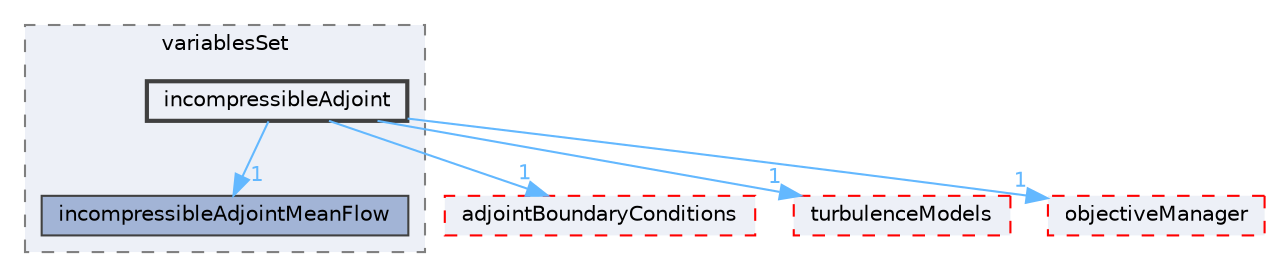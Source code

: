 digraph "src/optimisation/adjointOptimisation/adjoint/solvers/variablesSet/incompressibleAdjoint"
{
 // LATEX_PDF_SIZE
  bgcolor="transparent";
  edge [fontname=Helvetica,fontsize=10,labelfontname=Helvetica,labelfontsize=10];
  node [fontname=Helvetica,fontsize=10,shape=box,height=0.2,width=0.4];
  compound=true
  subgraph clusterdir_195a59111b2a8c42961aaea2cfc6eba5 {
    graph [ bgcolor="#edf0f7", pencolor="grey50", label="variablesSet", fontname=Helvetica,fontsize=10 style="filled,dashed", URL="dir_195a59111b2a8c42961aaea2cfc6eba5.html",tooltip=""]
  dir_05da12cfb9efea30175204851b3619f8 [label="incompressibleAdjointMeanFlow", fillcolor="#a2b4d6", color="grey25", style="filled", URL="dir_05da12cfb9efea30175204851b3619f8.html",tooltip=""];
  dir_e2241b03490493ecaa967e2e5eb2c1e3 [label="incompressibleAdjoint", fillcolor="#edf0f7", color="grey25", style="filled,bold", URL="dir_e2241b03490493ecaa967e2e5eb2c1e3.html",tooltip=""];
  }
  dir_1784f822592d39f816c839dc1a098cdb [label="adjointBoundaryConditions", fillcolor="#edf0f7", color="red", style="filled,dashed", URL="dir_1784f822592d39f816c839dc1a098cdb.html",tooltip=""];
  dir_65c5a1cbdce3964d4a2bd5a2c0168e6b [label="turbulenceModels", fillcolor="#edf0f7", color="red", style="filled,dashed", URL="dir_65c5a1cbdce3964d4a2bd5a2c0168e6b.html",tooltip=""];
  dir_df4d411816fa2103c27e0f87f824bd4d [label="objectiveManager", fillcolor="#edf0f7", color="red", style="filled,dashed", URL="dir_df4d411816fa2103c27e0f87f824bd4d.html",tooltip=""];
  dir_e2241b03490493ecaa967e2e5eb2c1e3->dir_05da12cfb9efea30175204851b3619f8 [headlabel="1", labeldistance=1.5 headhref="dir_001822_001824.html" href="dir_001822_001824.html" color="steelblue1" fontcolor="steelblue1"];
  dir_e2241b03490493ecaa967e2e5eb2c1e3->dir_1784f822592d39f816c839dc1a098cdb [headlabel="1", labeldistance=1.5 headhref="dir_001822_000033.html" href="dir_001822_000033.html" color="steelblue1" fontcolor="steelblue1"];
  dir_e2241b03490493ecaa967e2e5eb2c1e3->dir_65c5a1cbdce3964d4a2bd5a2c0168e6b [headlabel="1", labeldistance=1.5 headhref="dir_001822_004142.html" href="dir_001822_004142.html" color="steelblue1" fontcolor="steelblue1"];
  dir_e2241b03490493ecaa967e2e5eb2c1e3->dir_df4d411816fa2103c27e0f87f824bd4d [headlabel="1", labeldistance=1.5 headhref="dir_001822_002662.html" href="dir_001822_002662.html" color="steelblue1" fontcolor="steelblue1"];
}
